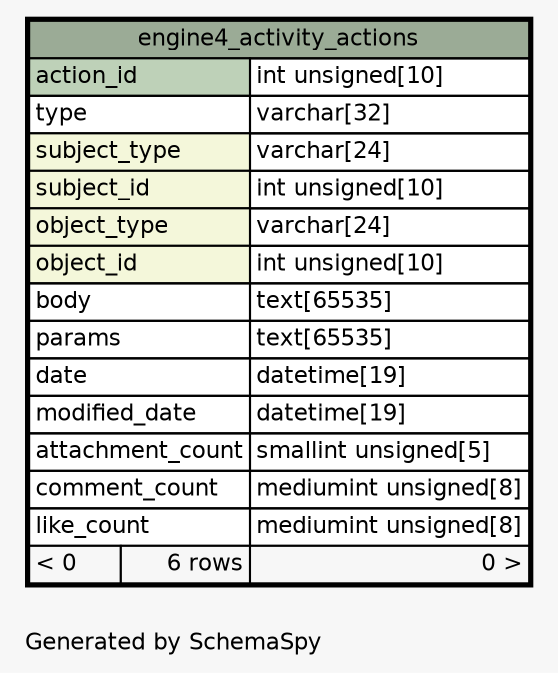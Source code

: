 // dot 2.38.0 on Windows 10 10.0
// SchemaSpy rev 590
digraph "oneDegreeRelationshipsDiagram" {
  graph [
    rankdir="RL"
    bgcolor="#f7f7f7"
    label="\nGenerated by SchemaSpy"
    labeljust="l"
    nodesep="0.18"
    ranksep="0.46"
    fontname="Helvetica"
    fontsize="11"
  ];
  node [
    fontname="Helvetica"
    fontsize="11"
    shape="plaintext"
  ];
  edge [
    arrowsize="0.8"
  ];
  "engine4_activity_actions" [
    label=<
    <TABLE BORDER="2" CELLBORDER="1" CELLSPACING="0" BGCOLOR="#ffffff">
      <TR><TD COLSPAN="3" BGCOLOR="#9bab96" ALIGN="CENTER">engine4_activity_actions</TD></TR>
      <TR><TD PORT="action_id" COLSPAN="2" BGCOLOR="#bed1b8" ALIGN="LEFT">action_id</TD><TD PORT="action_id.type" ALIGN="LEFT">int unsigned[10]</TD></TR>
      <TR><TD PORT="type" COLSPAN="2" ALIGN="LEFT">type</TD><TD PORT="type.type" ALIGN="LEFT">varchar[32]</TD></TR>
      <TR><TD PORT="subject_type" COLSPAN="2" BGCOLOR="#f4f7da" ALIGN="LEFT">subject_type</TD><TD PORT="subject_type.type" ALIGN="LEFT">varchar[24]</TD></TR>
      <TR><TD PORT="subject_id" COLSPAN="2" BGCOLOR="#f4f7da" ALIGN="LEFT">subject_id</TD><TD PORT="subject_id.type" ALIGN="LEFT">int unsigned[10]</TD></TR>
      <TR><TD PORT="object_type" COLSPAN="2" BGCOLOR="#f4f7da" ALIGN="LEFT">object_type</TD><TD PORT="object_type.type" ALIGN="LEFT">varchar[24]</TD></TR>
      <TR><TD PORT="object_id" COLSPAN="2" BGCOLOR="#f4f7da" ALIGN="LEFT">object_id</TD><TD PORT="object_id.type" ALIGN="LEFT">int unsigned[10]</TD></TR>
      <TR><TD PORT="body" COLSPAN="2" ALIGN="LEFT">body</TD><TD PORT="body.type" ALIGN="LEFT">text[65535]</TD></TR>
      <TR><TD PORT="params" COLSPAN="2" ALIGN="LEFT">params</TD><TD PORT="params.type" ALIGN="LEFT">text[65535]</TD></TR>
      <TR><TD PORT="date" COLSPAN="2" ALIGN="LEFT">date</TD><TD PORT="date.type" ALIGN="LEFT">datetime[19]</TD></TR>
      <TR><TD PORT="modified_date" COLSPAN="2" ALIGN="LEFT">modified_date</TD><TD PORT="modified_date.type" ALIGN="LEFT">datetime[19]</TD></TR>
      <TR><TD PORT="attachment_count" COLSPAN="2" ALIGN="LEFT">attachment_count</TD><TD PORT="attachment_count.type" ALIGN="LEFT">smallint unsigned[5]</TD></TR>
      <TR><TD PORT="comment_count" COLSPAN="2" ALIGN="LEFT">comment_count</TD><TD PORT="comment_count.type" ALIGN="LEFT">mediumint unsigned[8]</TD></TR>
      <TR><TD PORT="like_count" COLSPAN="2" ALIGN="LEFT">like_count</TD><TD PORT="like_count.type" ALIGN="LEFT">mediumint unsigned[8]</TD></TR>
      <TR><TD ALIGN="LEFT" BGCOLOR="#f7f7f7">&lt; 0</TD><TD ALIGN="RIGHT" BGCOLOR="#f7f7f7">6 rows</TD><TD ALIGN="RIGHT" BGCOLOR="#f7f7f7">0 &gt;</TD></TR>
    </TABLE>>
    URL="engine4_activity_actions.html"
    tooltip="engine4_activity_actions"
  ];
}
